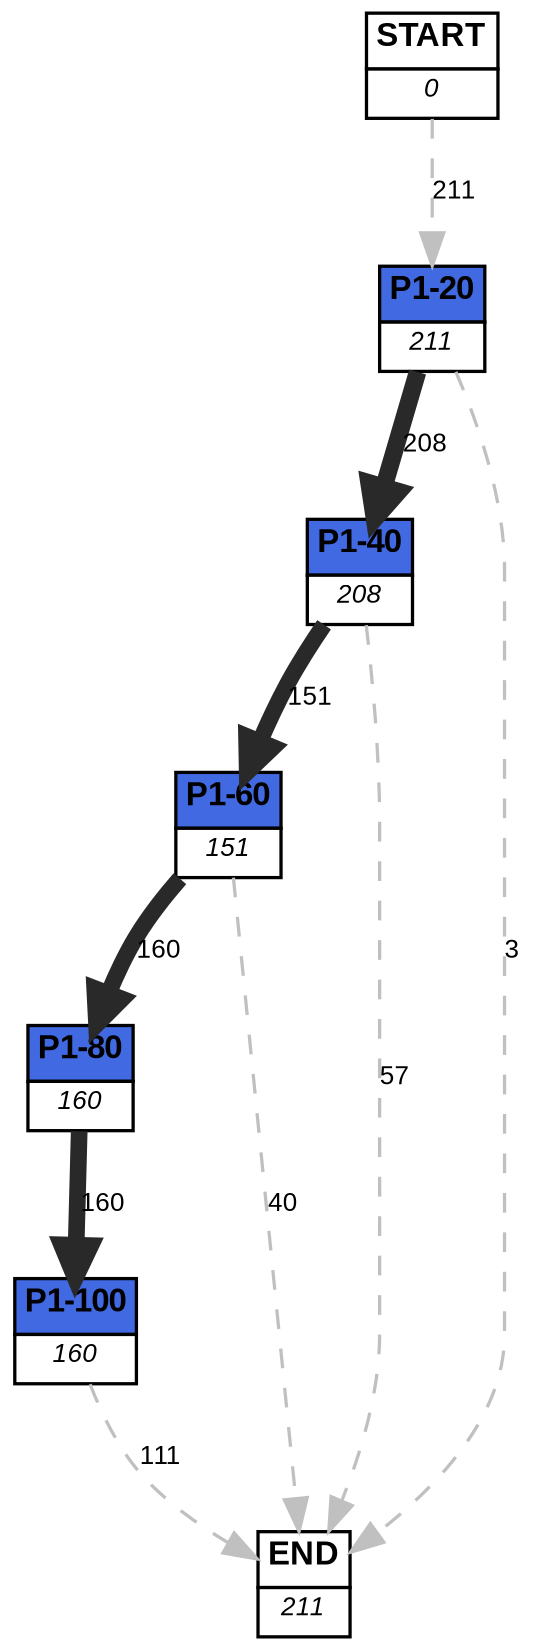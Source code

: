 digraph graphname {
	dpi = 150
	size="16,11!";
	margin = 0;
"P1-20" [shape=plain, label=<<table border="0" cellborder="1" cellspacing="0"><tr><td bgcolor="royalblue"><FONT face="Arial" POINT-SIZE="10"><b>P1-20</b></FONT></td></tr><tr><td bgcolor="white"><FONT face="Arial" POINT-SIZE="8"><i>211</i></FONT></td></tr></table>>]
"P1-40" [shape=plain, label=<<table border="0" cellborder="1" cellspacing="0"><tr><td bgcolor="royalblue"><FONT face="Arial" POINT-SIZE="10"><b>P1-40</b></FONT></td></tr><tr><td bgcolor="white"><FONT face="Arial" POINT-SIZE="8"><i>208</i></FONT></td></tr></table>>]
"P1-60" [shape=plain, label=<<table border="0" cellborder="1" cellspacing="0"><tr><td bgcolor="royalblue"><FONT face="Arial" POINT-SIZE="10"><b>P1-60</b></FONT></td></tr><tr><td bgcolor="white"><FONT face="Arial" POINT-SIZE="8"><i>151</i></FONT></td></tr></table>>]
"P1-80" [shape=plain, label=<<table border="0" cellborder="1" cellspacing="0"><tr><td bgcolor="royalblue"><FONT face="Arial" POINT-SIZE="10"><b>P1-80</b></FONT></td></tr><tr><td bgcolor="white"><FONT face="Arial" POINT-SIZE="8"><i>160</i></FONT></td></tr></table>>]
"P1-100" [shape=plain, label=<<table border="0" cellborder="1" cellspacing="0"><tr><td bgcolor="royalblue"><FONT face="Arial" POINT-SIZE="10"><b>P1-100</b></FONT></td></tr><tr><td bgcolor="white"><FONT face="Arial" POINT-SIZE="8"><i>160</i></FONT></td></tr></table>>]
"START" [shape=plain, label=<<table border="0" cellborder="1" cellspacing="0"><tr><td bgcolor="white"><FONT face="Arial" POINT-SIZE="10"><b>START</b></FONT></td></tr><tr><td bgcolor="white"><FONT face="Arial" POINT-SIZE="8"><i>0</i></FONT></td></tr></table>>]
"END" [shape=plain, label=<<table border="0" cellborder="1" cellspacing="0"><tr><td bgcolor="white"><FONT face="Arial" POINT-SIZE="10"><b>END</b></FONT></td></tr><tr><td bgcolor="white"><FONT face="Arial" POINT-SIZE="8"><i>211</i></FONT></td></tr></table>>]
"P1-20" -> "P1-40" [ color=grey16 penwidth = "5.337538079701318"label ="208" labelfloat=false fontname="Arial" fontsize=8]
"P1-20" -> "END" [ style = dashed color=grey label ="3" labelfloat=false fontname="Arial" fontsize=8]
"P1-40" -> "P1-60" [ color=grey16 penwidth = "5.017279836814924"label ="151" labelfloat=false fontname="Arial" fontsize=8]
"P1-40" -> "END" [ style = dashed color=grey label ="57" labelfloat=false fontname="Arial" fontsize=8]
"P1-60" -> "P1-80" [ color=grey16 penwidth = "5.075173815233827"label ="160" labelfloat=false fontname="Arial" fontsize=8]
"P1-60" -> "END" [ style = dashed color=grey label ="40" labelfloat=false fontname="Arial" fontsize=8]
"P1-80" -> "P1-100" [ color=grey16 penwidth = "5.075173815233827"label ="160" labelfloat=false fontname="Arial" fontsize=8]
"P1-100" -> "END" [ style = dashed color=grey label ="111" labelfloat=false fontname="Arial" fontsize=8]
"START" -> "P1-20" [ style = dashed color=grey label ="211" labelfloat=false fontname="Arial" fontsize=8]
}